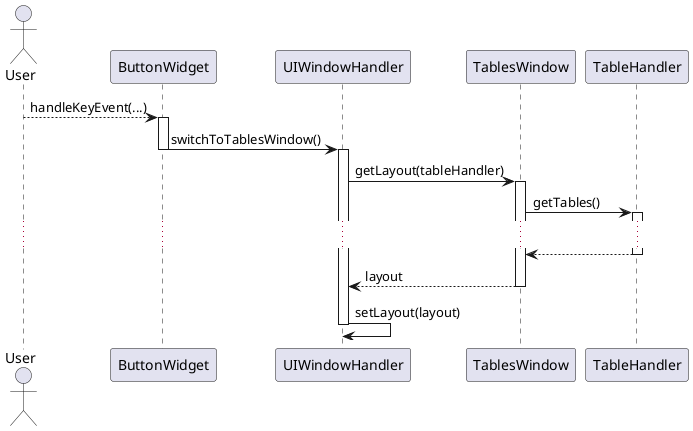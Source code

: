 @startuml
Actor User
User --> ButtonWidget: handleKeyEvent(...)
activate ButtonWidget
ButtonWidget -> UIWindowHandler: switchToTablesWindow()
deactivate ButtonWidget
activate UIWindowHandler
UIWindowHandler -> TablesWindow: getLayout(tableHandler)
activate TablesWindow
TablesWindow -> TableHandler: getTables()
activate TableHandler
...
TablesWindow <-- TableHandler:
deactivate TableHandler
UIWindowHandler <-- TablesWindow: layout
deactivate TablesWindow
UIWindowHandler -> UIWindowHandler: setLayout(layout)
deactivate UIWindowHandler

@enduml